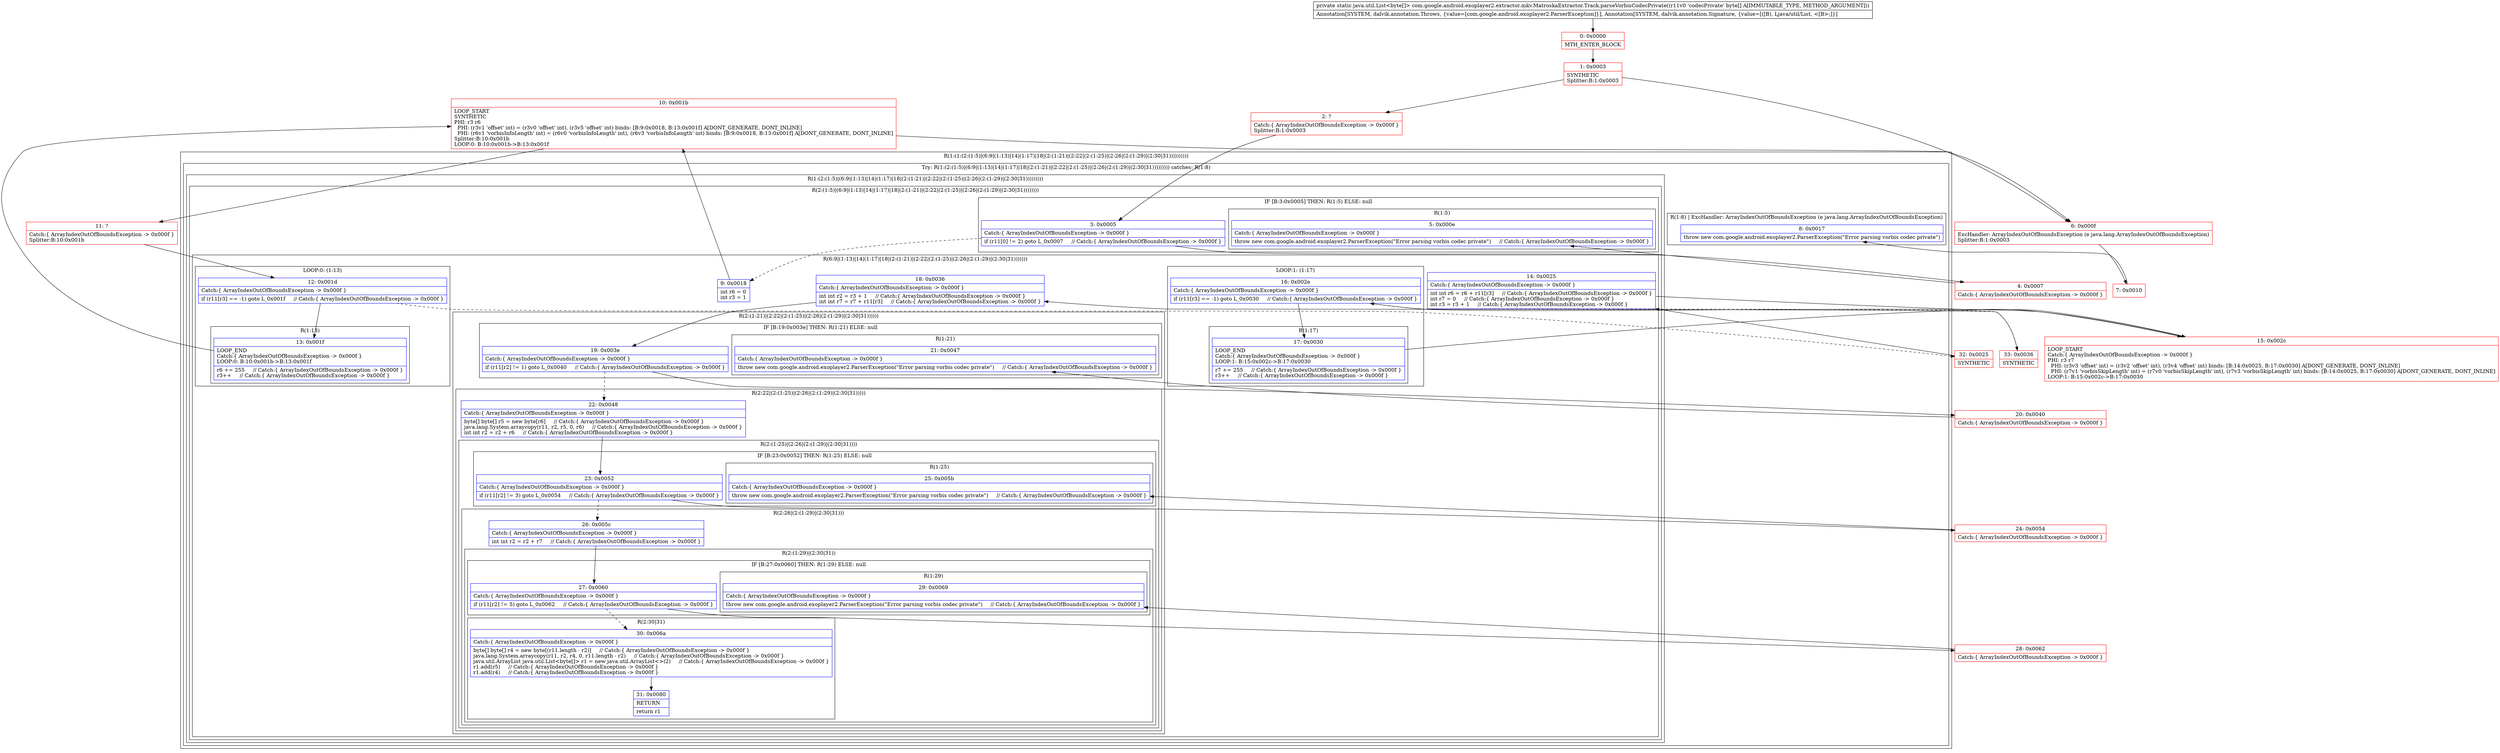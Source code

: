 digraph "CFG forcom.google.android.exoplayer2.extractor.mkv.MatroskaExtractor.Track.parseVorbisCodecPrivate([B)Ljava\/util\/List;" {
subgraph cluster_Region_1597080940 {
label = "R(1:(1:(2:(1:5)|(6:9|(1:13)|14|(1:17)|18|(2:(1:21)|(2:22|(2:(1:25)|(2:26|(2:(1:29)|(2:30|31))))))))))";
node [shape=record,color=blue];
subgraph cluster_TryCatchRegion_84764347 {
label = "Try: R(1:(2:(1:5)|(6:9|(1:13)|14|(1:17)|18|(2:(1:21)|(2:22|(2:(1:25)|(2:26|(2:(1:29)|(2:30|31))))))))) catches: R(1:8)";
node [shape=record,color=blue];
subgraph cluster_Region_2069331974 {
label = "R(1:(2:(1:5)|(6:9|(1:13)|14|(1:17)|18|(2:(1:21)|(2:22|(2:(1:25)|(2:26|(2:(1:29)|(2:30|31)))))))))";
node [shape=record,color=blue];
subgraph cluster_Region_458018928 {
label = "R(2:(1:5)|(6:9|(1:13)|14|(1:17)|18|(2:(1:21)|(2:22|(2:(1:25)|(2:26|(2:(1:29)|(2:30|31))))))))";
node [shape=record,color=blue];
subgraph cluster_IfRegion_1216691344 {
label = "IF [B:3:0x0005] THEN: R(1:5) ELSE: null";
node [shape=record,color=blue];
Node_3 [shape=record,label="{3\:\ 0x0005|Catch:\{ ArrayIndexOutOfBoundsException \-\> 0x000f \}\l|if (r11[0] != 2) goto L_0x0007     \/\/ Catch:\{ ArrayIndexOutOfBoundsException \-\> 0x000f \}\l}"];
subgraph cluster_Region_651408261 {
label = "R(1:5)";
node [shape=record,color=blue];
Node_5 [shape=record,label="{5\:\ 0x000e|Catch:\{ ArrayIndexOutOfBoundsException \-\> 0x000f \}\l|throw new com.google.android.exoplayer2.ParserException(\"Error parsing vorbis codec private\")     \/\/ Catch:\{ ArrayIndexOutOfBoundsException \-\> 0x000f \}\l}"];
}
}
subgraph cluster_Region_1842443014 {
label = "R(6:9|(1:13)|14|(1:17)|18|(2:(1:21)|(2:22|(2:(1:25)|(2:26|(2:(1:29)|(2:30|31)))))))";
node [shape=record,color=blue];
Node_9 [shape=record,label="{9\:\ 0x0018|int r6 = 0\lint r3 = 1\l}"];
subgraph cluster_LoopRegion_986918470 {
label = "LOOP:0: (1:13)";
node [shape=record,color=blue];
Node_12 [shape=record,label="{12\:\ 0x001d|Catch:\{ ArrayIndexOutOfBoundsException \-\> 0x000f \}\l|if (r11[r3] == \-1) goto L_0x001f     \/\/ Catch:\{ ArrayIndexOutOfBoundsException \-\> 0x000f \}\l}"];
subgraph cluster_Region_1557133948 {
label = "R(1:13)";
node [shape=record,color=blue];
Node_13 [shape=record,label="{13\:\ 0x001f|LOOP_END\lCatch:\{ ArrayIndexOutOfBoundsException \-\> 0x000f \}\lLOOP:0: B:10:0x001b\-\>B:13:0x001f\l|r6 += 255     \/\/ Catch:\{ ArrayIndexOutOfBoundsException \-\> 0x000f \}\lr3++     \/\/ Catch:\{ ArrayIndexOutOfBoundsException \-\> 0x000f \}\l}"];
}
}
Node_14 [shape=record,label="{14\:\ 0x0025|Catch:\{ ArrayIndexOutOfBoundsException \-\> 0x000f \}\l|int int r6 = r6 + r11[r3]     \/\/ Catch:\{ ArrayIndexOutOfBoundsException \-\> 0x000f \}\lint r7 = 0     \/\/ Catch:\{ ArrayIndexOutOfBoundsException \-\> 0x000f \}\lint r3 = r3 + 1     \/\/ Catch:\{ ArrayIndexOutOfBoundsException \-\> 0x000f \}\l}"];
subgraph cluster_LoopRegion_718145619 {
label = "LOOP:1: (1:17)";
node [shape=record,color=blue];
Node_16 [shape=record,label="{16\:\ 0x002e|Catch:\{ ArrayIndexOutOfBoundsException \-\> 0x000f \}\l|if (r11[r3] == \-1) goto L_0x0030     \/\/ Catch:\{ ArrayIndexOutOfBoundsException \-\> 0x000f \}\l}"];
subgraph cluster_Region_166792971 {
label = "R(1:17)";
node [shape=record,color=blue];
Node_17 [shape=record,label="{17\:\ 0x0030|LOOP_END\lCatch:\{ ArrayIndexOutOfBoundsException \-\> 0x000f \}\lLOOP:1: B:15:0x002c\-\>B:17:0x0030\l|r7 += 255     \/\/ Catch:\{ ArrayIndexOutOfBoundsException \-\> 0x000f \}\lr3++     \/\/ Catch:\{ ArrayIndexOutOfBoundsException \-\> 0x000f \}\l}"];
}
}
Node_18 [shape=record,label="{18\:\ 0x0036|Catch:\{ ArrayIndexOutOfBoundsException \-\> 0x000f \}\l|int int r2 = r3 + 1     \/\/ Catch:\{ ArrayIndexOutOfBoundsException \-\> 0x000f \}\lint int r7 = r7 + r11[r3]     \/\/ Catch:\{ ArrayIndexOutOfBoundsException \-\> 0x000f \}\l}"];
subgraph cluster_Region_1640190185 {
label = "R(2:(1:21)|(2:22|(2:(1:25)|(2:26|(2:(1:29)|(2:30|31))))))";
node [shape=record,color=blue];
subgraph cluster_IfRegion_156021330 {
label = "IF [B:19:0x003e] THEN: R(1:21) ELSE: null";
node [shape=record,color=blue];
Node_19 [shape=record,label="{19\:\ 0x003e|Catch:\{ ArrayIndexOutOfBoundsException \-\> 0x000f \}\l|if (r11[r2] != 1) goto L_0x0040     \/\/ Catch:\{ ArrayIndexOutOfBoundsException \-\> 0x000f \}\l}"];
subgraph cluster_Region_485606385 {
label = "R(1:21)";
node [shape=record,color=blue];
Node_21 [shape=record,label="{21\:\ 0x0047|Catch:\{ ArrayIndexOutOfBoundsException \-\> 0x000f \}\l|throw new com.google.android.exoplayer2.ParserException(\"Error parsing vorbis codec private\")     \/\/ Catch:\{ ArrayIndexOutOfBoundsException \-\> 0x000f \}\l}"];
}
}
subgraph cluster_Region_1876822197 {
label = "R(2:22|(2:(1:25)|(2:26|(2:(1:29)|(2:30|31)))))";
node [shape=record,color=blue];
Node_22 [shape=record,label="{22\:\ 0x0048|Catch:\{ ArrayIndexOutOfBoundsException \-\> 0x000f \}\l|byte[] byte[] r5 = new byte[r6]     \/\/ Catch:\{ ArrayIndexOutOfBoundsException \-\> 0x000f \}\ljava.lang.System.arraycopy(r11, r2, r5, 0, r6)     \/\/ Catch:\{ ArrayIndexOutOfBoundsException \-\> 0x000f \}\lint int r2 = r2 + r6     \/\/ Catch:\{ ArrayIndexOutOfBoundsException \-\> 0x000f \}\l}"];
subgraph cluster_Region_2112949571 {
label = "R(2:(1:25)|(2:26|(2:(1:29)|(2:30|31))))";
node [shape=record,color=blue];
subgraph cluster_IfRegion_1301699280 {
label = "IF [B:23:0x0052] THEN: R(1:25) ELSE: null";
node [shape=record,color=blue];
Node_23 [shape=record,label="{23\:\ 0x0052|Catch:\{ ArrayIndexOutOfBoundsException \-\> 0x000f \}\l|if (r11[r2] != 3) goto L_0x0054     \/\/ Catch:\{ ArrayIndexOutOfBoundsException \-\> 0x000f \}\l}"];
subgraph cluster_Region_1174783715 {
label = "R(1:25)";
node [shape=record,color=blue];
Node_25 [shape=record,label="{25\:\ 0x005b|Catch:\{ ArrayIndexOutOfBoundsException \-\> 0x000f \}\l|throw new com.google.android.exoplayer2.ParserException(\"Error parsing vorbis codec private\")     \/\/ Catch:\{ ArrayIndexOutOfBoundsException \-\> 0x000f \}\l}"];
}
}
subgraph cluster_Region_373852270 {
label = "R(2:26|(2:(1:29)|(2:30|31)))";
node [shape=record,color=blue];
Node_26 [shape=record,label="{26\:\ 0x005c|Catch:\{ ArrayIndexOutOfBoundsException \-\> 0x000f \}\l|int int r2 = r2 + r7     \/\/ Catch:\{ ArrayIndexOutOfBoundsException \-\> 0x000f \}\l}"];
subgraph cluster_Region_1027248850 {
label = "R(2:(1:29)|(2:30|31))";
node [shape=record,color=blue];
subgraph cluster_IfRegion_556052242 {
label = "IF [B:27:0x0060] THEN: R(1:29) ELSE: null";
node [shape=record,color=blue];
Node_27 [shape=record,label="{27\:\ 0x0060|Catch:\{ ArrayIndexOutOfBoundsException \-\> 0x000f \}\l|if (r11[r2] != 5) goto L_0x0062     \/\/ Catch:\{ ArrayIndexOutOfBoundsException \-\> 0x000f \}\l}"];
subgraph cluster_Region_801517775 {
label = "R(1:29)";
node [shape=record,color=blue];
Node_29 [shape=record,label="{29\:\ 0x0069|Catch:\{ ArrayIndexOutOfBoundsException \-\> 0x000f \}\l|throw new com.google.android.exoplayer2.ParserException(\"Error parsing vorbis codec private\")     \/\/ Catch:\{ ArrayIndexOutOfBoundsException \-\> 0x000f \}\l}"];
}
}
subgraph cluster_Region_390087931 {
label = "R(2:30|31)";
node [shape=record,color=blue];
Node_30 [shape=record,label="{30\:\ 0x006a|Catch:\{ ArrayIndexOutOfBoundsException \-\> 0x000f \}\l|byte[] byte[] r4 = new byte[(r11.length \- r2)]     \/\/ Catch:\{ ArrayIndexOutOfBoundsException \-\> 0x000f \}\ljava.lang.System.arraycopy(r11, r2, r4, 0, r11.length \- r2)     \/\/ Catch:\{ ArrayIndexOutOfBoundsException \-\> 0x000f \}\ljava.util.ArrayList java.util.List\<byte[]\> r1 = new java.util.ArrayList\<\>(2)     \/\/ Catch:\{ ArrayIndexOutOfBoundsException \-\> 0x000f \}\lr1.add(r5)     \/\/ Catch:\{ ArrayIndexOutOfBoundsException \-\> 0x000f \}\lr1.add(r4)     \/\/ Catch:\{ ArrayIndexOutOfBoundsException \-\> 0x000f \}\l}"];
Node_31 [shape=record,label="{31\:\ 0x0080|RETURN\l|return r1\l}"];
}
}
}
}
}
}
}
}
}
subgraph cluster_Region_1512618849 {
label = "R(1:8) | ExcHandler: ArrayIndexOutOfBoundsException (e java.lang.ArrayIndexOutOfBoundsException)\l";
node [shape=record,color=blue];
Node_8 [shape=record,label="{8\:\ 0x0017|throw new com.google.android.exoplayer2.ParserException(\"Error parsing vorbis codec private\")\l}"];
}
}
}
subgraph cluster_Region_1512618849 {
label = "R(1:8) | ExcHandler: ArrayIndexOutOfBoundsException (e java.lang.ArrayIndexOutOfBoundsException)\l";
node [shape=record,color=blue];
Node_8 [shape=record,label="{8\:\ 0x0017|throw new com.google.android.exoplayer2.ParserException(\"Error parsing vorbis codec private\")\l}"];
}
Node_0 [shape=record,color=red,label="{0\:\ 0x0000|MTH_ENTER_BLOCK\l}"];
Node_1 [shape=record,color=red,label="{1\:\ 0x0003|SYNTHETIC\lSplitter:B:1:0x0003\l}"];
Node_2 [shape=record,color=red,label="{2\:\ ?|Catch:\{ ArrayIndexOutOfBoundsException \-\> 0x000f \}\lSplitter:B:1:0x0003\l}"];
Node_4 [shape=record,color=red,label="{4\:\ 0x0007|Catch:\{ ArrayIndexOutOfBoundsException \-\> 0x000f \}\l}"];
Node_6 [shape=record,color=red,label="{6\:\ 0x000f|ExcHandler: ArrayIndexOutOfBoundsException (e java.lang.ArrayIndexOutOfBoundsException)\lSplitter:B:1:0x0003\l}"];
Node_7 [shape=record,color=red,label="{7\:\ 0x0010}"];
Node_10 [shape=record,color=red,label="{10\:\ 0x001b|LOOP_START\lSYNTHETIC\lPHI: r3 r6 \l  PHI: (r3v1 'offset' int) = (r3v0 'offset' int), (r3v5 'offset' int) binds: [B:9:0x0018, B:13:0x001f] A[DONT_GENERATE, DONT_INLINE]\l  PHI: (r6v1 'vorbisInfoLength' int) = (r6v0 'vorbisInfoLength' int), (r6v3 'vorbisInfoLength' int) binds: [B:9:0x0018, B:13:0x001f] A[DONT_GENERATE, DONT_INLINE]\lSplitter:B:10:0x001b\lLOOP:0: B:10:0x001b\-\>B:13:0x001f\l}"];
Node_11 [shape=record,color=red,label="{11\:\ ?|Catch:\{ ArrayIndexOutOfBoundsException \-\> 0x000f \}\lSplitter:B:10:0x001b\l}"];
Node_15 [shape=record,color=red,label="{15\:\ 0x002c|LOOP_START\lCatch:\{ ArrayIndexOutOfBoundsException \-\> 0x000f \}\lPHI: r3 r7 \l  PHI: (r3v3 'offset' int) = (r3v2 'offset' int), (r3v4 'offset' int) binds: [B:14:0x0025, B:17:0x0030] A[DONT_GENERATE, DONT_INLINE]\l  PHI: (r7v1 'vorbisSkipLength' int) = (r7v0 'vorbisSkipLength' int), (r7v3 'vorbisSkipLength' int) binds: [B:14:0x0025, B:17:0x0030] A[DONT_GENERATE, DONT_INLINE]\lLOOP:1: B:15:0x002c\-\>B:17:0x0030\l}"];
Node_20 [shape=record,color=red,label="{20\:\ 0x0040|Catch:\{ ArrayIndexOutOfBoundsException \-\> 0x000f \}\l}"];
Node_24 [shape=record,color=red,label="{24\:\ 0x0054|Catch:\{ ArrayIndexOutOfBoundsException \-\> 0x000f \}\l}"];
Node_28 [shape=record,color=red,label="{28\:\ 0x0062|Catch:\{ ArrayIndexOutOfBoundsException \-\> 0x000f \}\l}"];
Node_32 [shape=record,color=red,label="{32\:\ 0x0025|SYNTHETIC\l}"];
Node_33 [shape=record,color=red,label="{33\:\ 0x0036|SYNTHETIC\l}"];
MethodNode[shape=record,label="{private static java.util.List\<byte[]\> com.google.android.exoplayer2.extractor.mkv.MatroskaExtractor.Track.parseVorbisCodecPrivate((r11v0 'codecPrivate' byte[] A[IMMUTABLE_TYPE, METHOD_ARGUMENT]))  | Annotation[SYSTEM, dalvik.annotation.Throws, \{value=[com.google.android.exoplayer2.ParserException]\}], Annotation[SYSTEM, dalvik.annotation.Signature, \{value=[([B), Ljava\/util\/List, \<[B\>;]\}]\l}"];
MethodNode -> Node_0;
Node_3 -> Node_4;
Node_3 -> Node_9[style=dashed];
Node_9 -> Node_10;
Node_12 -> Node_13;
Node_12 -> Node_32[style=dashed];
Node_13 -> Node_10;
Node_14 -> Node_15;
Node_16 -> Node_17;
Node_16 -> Node_33[style=dashed];
Node_17 -> Node_15;
Node_18 -> Node_19;
Node_19 -> Node_20;
Node_19 -> Node_22[style=dashed];
Node_22 -> Node_23;
Node_23 -> Node_24;
Node_23 -> Node_26[style=dashed];
Node_26 -> Node_27;
Node_27 -> Node_28;
Node_27 -> Node_30[style=dashed];
Node_30 -> Node_31;
Node_0 -> Node_1;
Node_1 -> Node_2;
Node_1 -> Node_6;
Node_2 -> Node_3;
Node_4 -> Node_5;
Node_6 -> Node_7;
Node_7 -> Node_8;
Node_10 -> Node_11;
Node_10 -> Node_6;
Node_11 -> Node_12;
Node_15 -> Node_16;
Node_20 -> Node_21;
Node_24 -> Node_25;
Node_28 -> Node_29;
Node_32 -> Node_14;
Node_33 -> Node_18;
}

